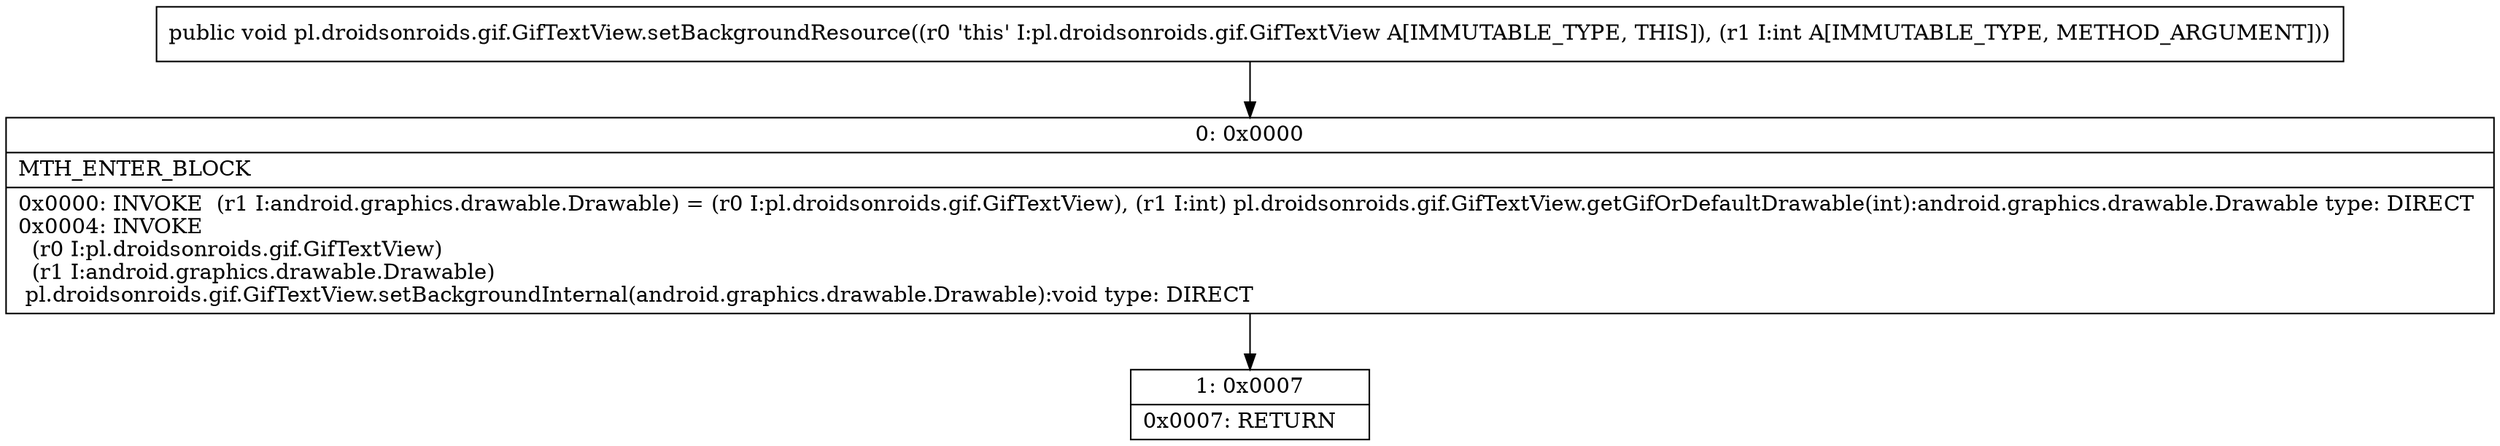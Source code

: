 digraph "CFG forpl.droidsonroids.gif.GifTextView.setBackgroundResource(I)V" {
Node_0 [shape=record,label="{0\:\ 0x0000|MTH_ENTER_BLOCK\l|0x0000: INVOKE  (r1 I:android.graphics.drawable.Drawable) = (r0 I:pl.droidsonroids.gif.GifTextView), (r1 I:int) pl.droidsonroids.gif.GifTextView.getGifOrDefaultDrawable(int):android.graphics.drawable.Drawable type: DIRECT \l0x0004: INVOKE  \l  (r0 I:pl.droidsonroids.gif.GifTextView)\l  (r1 I:android.graphics.drawable.Drawable)\l pl.droidsonroids.gif.GifTextView.setBackgroundInternal(android.graphics.drawable.Drawable):void type: DIRECT \l}"];
Node_1 [shape=record,label="{1\:\ 0x0007|0x0007: RETURN   \l}"];
MethodNode[shape=record,label="{public void pl.droidsonroids.gif.GifTextView.setBackgroundResource((r0 'this' I:pl.droidsonroids.gif.GifTextView A[IMMUTABLE_TYPE, THIS]), (r1 I:int A[IMMUTABLE_TYPE, METHOD_ARGUMENT])) }"];
MethodNode -> Node_0;
Node_0 -> Node_1;
}

